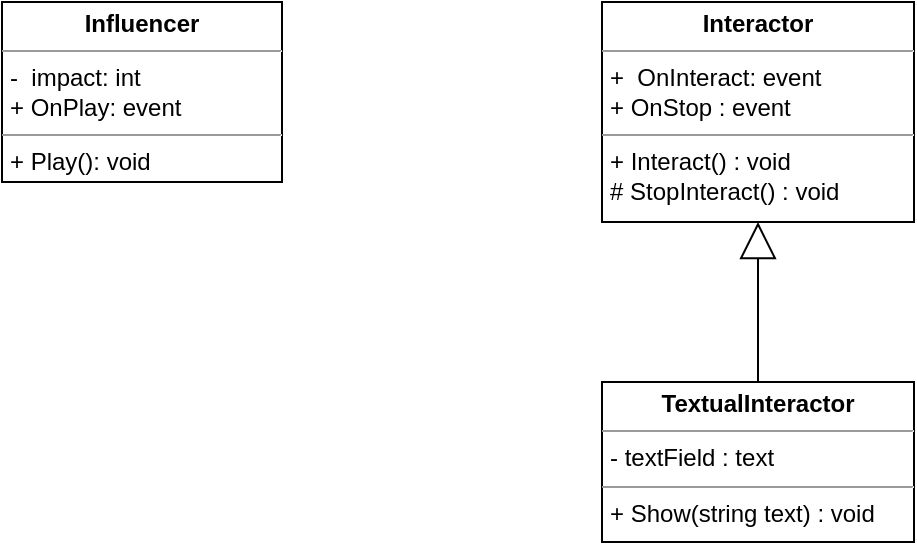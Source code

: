 <mxfile version="23.1.1" type="device">
  <diagram name="Page-1" id="wxJeBX_8_E_a2kA__7FD">
    <mxGraphModel dx="1562" dy="829" grid="1" gridSize="10" guides="1" tooltips="1" connect="1" arrows="1" fold="1" page="1" pageScale="1" pageWidth="827" pageHeight="1169" math="0" shadow="0">
      <root>
        <mxCell id="0" />
        <mxCell id="1" parent="0" />
        <mxCell id="qv20RzZcUZKQATPgKK_D-2" value="&lt;p style=&quot;margin:0px;margin-top:4px;text-align:center;&quot;&gt;&lt;b&gt;Influencer&lt;/b&gt;&lt;/p&gt;&lt;hr size=&quot;1&quot;&gt;&lt;p style=&quot;margin:0px;margin-left:4px;&quot;&gt;-&amp;nbsp; impact: int&lt;/p&gt;&lt;p style=&quot;margin:0px;margin-left:4px;&quot;&gt;+ OnPlay: event&lt;/p&gt;&lt;hr size=&quot;1&quot;&gt;&lt;p style=&quot;margin:0px;margin-left:4px;&quot;&gt;+ Play(): void&lt;/p&gt;" style="verticalAlign=top;align=left;overflow=fill;fontSize=12;fontFamily=Helvetica;html=1;whiteSpace=wrap;" vertex="1" parent="1">
          <mxGeometry x="100" y="180" width="140" height="90" as="geometry" />
        </mxCell>
        <mxCell id="qv20RzZcUZKQATPgKK_D-3" value="&lt;p style=&quot;margin:0px;margin-top:4px;text-align:center;&quot;&gt;&lt;b&gt;Interactor&lt;/b&gt;&lt;/p&gt;&lt;hr size=&quot;1&quot;&gt;&lt;p style=&quot;margin:0px;margin-left:4px;&quot;&gt;+&amp;nbsp; OnInteract: event&lt;/p&gt;&lt;p style=&quot;margin:0px;margin-left:4px;&quot;&gt;+ OnStop : event&lt;/p&gt;&lt;hr size=&quot;1&quot;&gt;&lt;p style=&quot;margin:0px;margin-left:4px;&quot;&gt;+ Interact() : void&lt;/p&gt;&lt;p style=&quot;margin:0px;margin-left:4px;&quot;&gt;# StopInteract() : void&lt;/p&gt;" style="verticalAlign=top;align=left;overflow=fill;fontSize=12;fontFamily=Helvetica;html=1;whiteSpace=wrap;" vertex="1" parent="1">
          <mxGeometry x="400" y="180" width="156" height="110" as="geometry" />
        </mxCell>
        <mxCell id="qv20RzZcUZKQATPgKK_D-4" value="&lt;p style=&quot;margin:0px;margin-top:4px;text-align:center;&quot;&gt;&lt;b&gt;TextualInteractor&lt;/b&gt;&lt;/p&gt;&lt;hr size=&quot;1&quot;&gt;&lt;p style=&quot;margin:0px;margin-left:4px;&quot;&gt;- textField : text&lt;/p&gt;&lt;hr size=&quot;1&quot;&gt;&lt;p style=&quot;margin:0px;margin-left:4px;&quot;&gt;+ Show(string text) : void&lt;/p&gt;&lt;p style=&quot;margin:0px;margin-left:4px;&quot;&gt;&lt;br&gt;&lt;/p&gt;" style="verticalAlign=top;align=left;overflow=fill;fontSize=12;fontFamily=Helvetica;html=1;whiteSpace=wrap;" vertex="1" parent="1">
          <mxGeometry x="400" y="370" width="156" height="80" as="geometry" />
        </mxCell>
        <mxCell id="qv20RzZcUZKQATPgKK_D-5" value="" style="endArrow=block;endSize=16;endFill=0;html=1;rounded=0;entryX=0.5;entryY=1;entryDx=0;entryDy=0;exitX=0.5;exitY=0;exitDx=0;exitDy=0;" edge="1" parent="1" source="qv20RzZcUZKQATPgKK_D-4" target="qv20RzZcUZKQATPgKK_D-3">
          <mxGeometry width="160" relative="1" as="geometry">
            <mxPoint x="330" y="430" as="sourcePoint" />
            <mxPoint x="490" y="430" as="targetPoint" />
          </mxGeometry>
        </mxCell>
      </root>
    </mxGraphModel>
  </diagram>
</mxfile>

